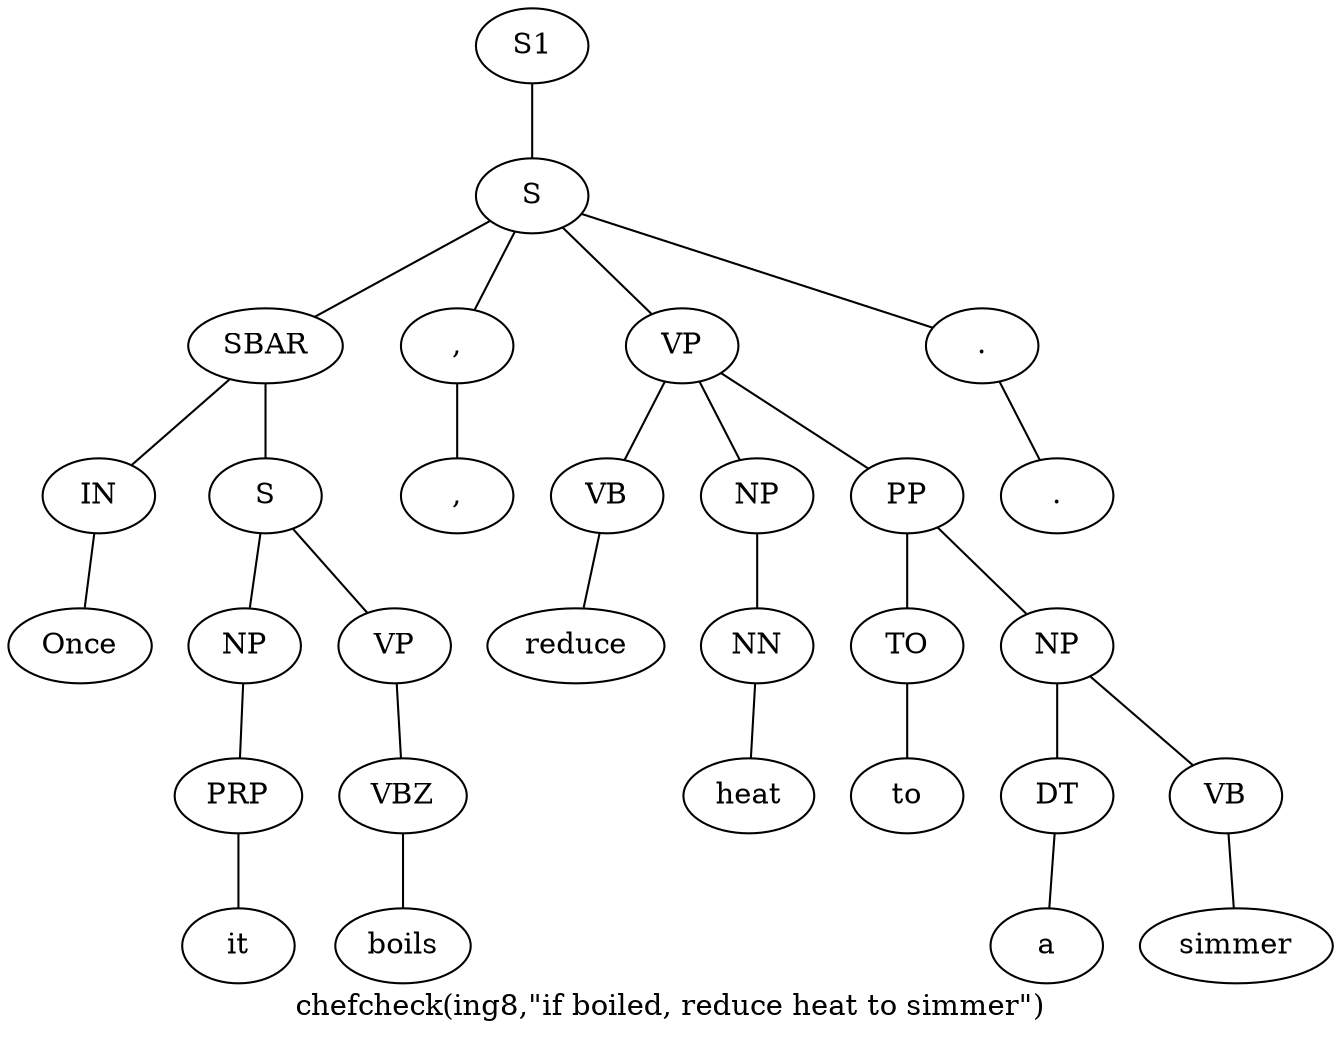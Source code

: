 graph SyntaxGraph {
	label = "chefcheck(ing8,\"if boiled, reduce heat to simmer\")";
	Node0 [label="S1"];
	Node1 [label="S"];
	Node2 [label="SBAR"];
	Node3 [label="IN"];
	Node4 [label="Once"];
	Node5 [label="S"];
	Node6 [label="NP"];
	Node7 [label="PRP"];
	Node8 [label="it"];
	Node9 [label="VP"];
	Node10 [label="VBZ"];
	Node11 [label="boils"];
	Node12 [label=","];
	Node13 [label=","];
	Node14 [label="VP"];
	Node15 [label="VB"];
	Node16 [label="reduce"];
	Node17 [label="NP"];
	Node18 [label="NN"];
	Node19 [label="heat"];
	Node20 [label="PP"];
	Node21 [label="TO"];
	Node22 [label="to"];
	Node23 [label="NP"];
	Node24 [label="DT"];
	Node25 [label="a"];
	Node26 [label="VB"];
	Node27 [label="simmer"];
	Node28 [label="."];
	Node29 [label="."];

	Node0 -- Node1;
	Node1 -- Node2;
	Node1 -- Node12;
	Node1 -- Node14;
	Node1 -- Node28;
	Node2 -- Node3;
	Node2 -- Node5;
	Node3 -- Node4;
	Node5 -- Node6;
	Node5 -- Node9;
	Node6 -- Node7;
	Node7 -- Node8;
	Node9 -- Node10;
	Node10 -- Node11;
	Node12 -- Node13;
	Node14 -- Node15;
	Node14 -- Node17;
	Node14 -- Node20;
	Node15 -- Node16;
	Node17 -- Node18;
	Node18 -- Node19;
	Node20 -- Node21;
	Node20 -- Node23;
	Node21 -- Node22;
	Node23 -- Node24;
	Node23 -- Node26;
	Node24 -- Node25;
	Node26 -- Node27;
	Node28 -- Node29;
}
